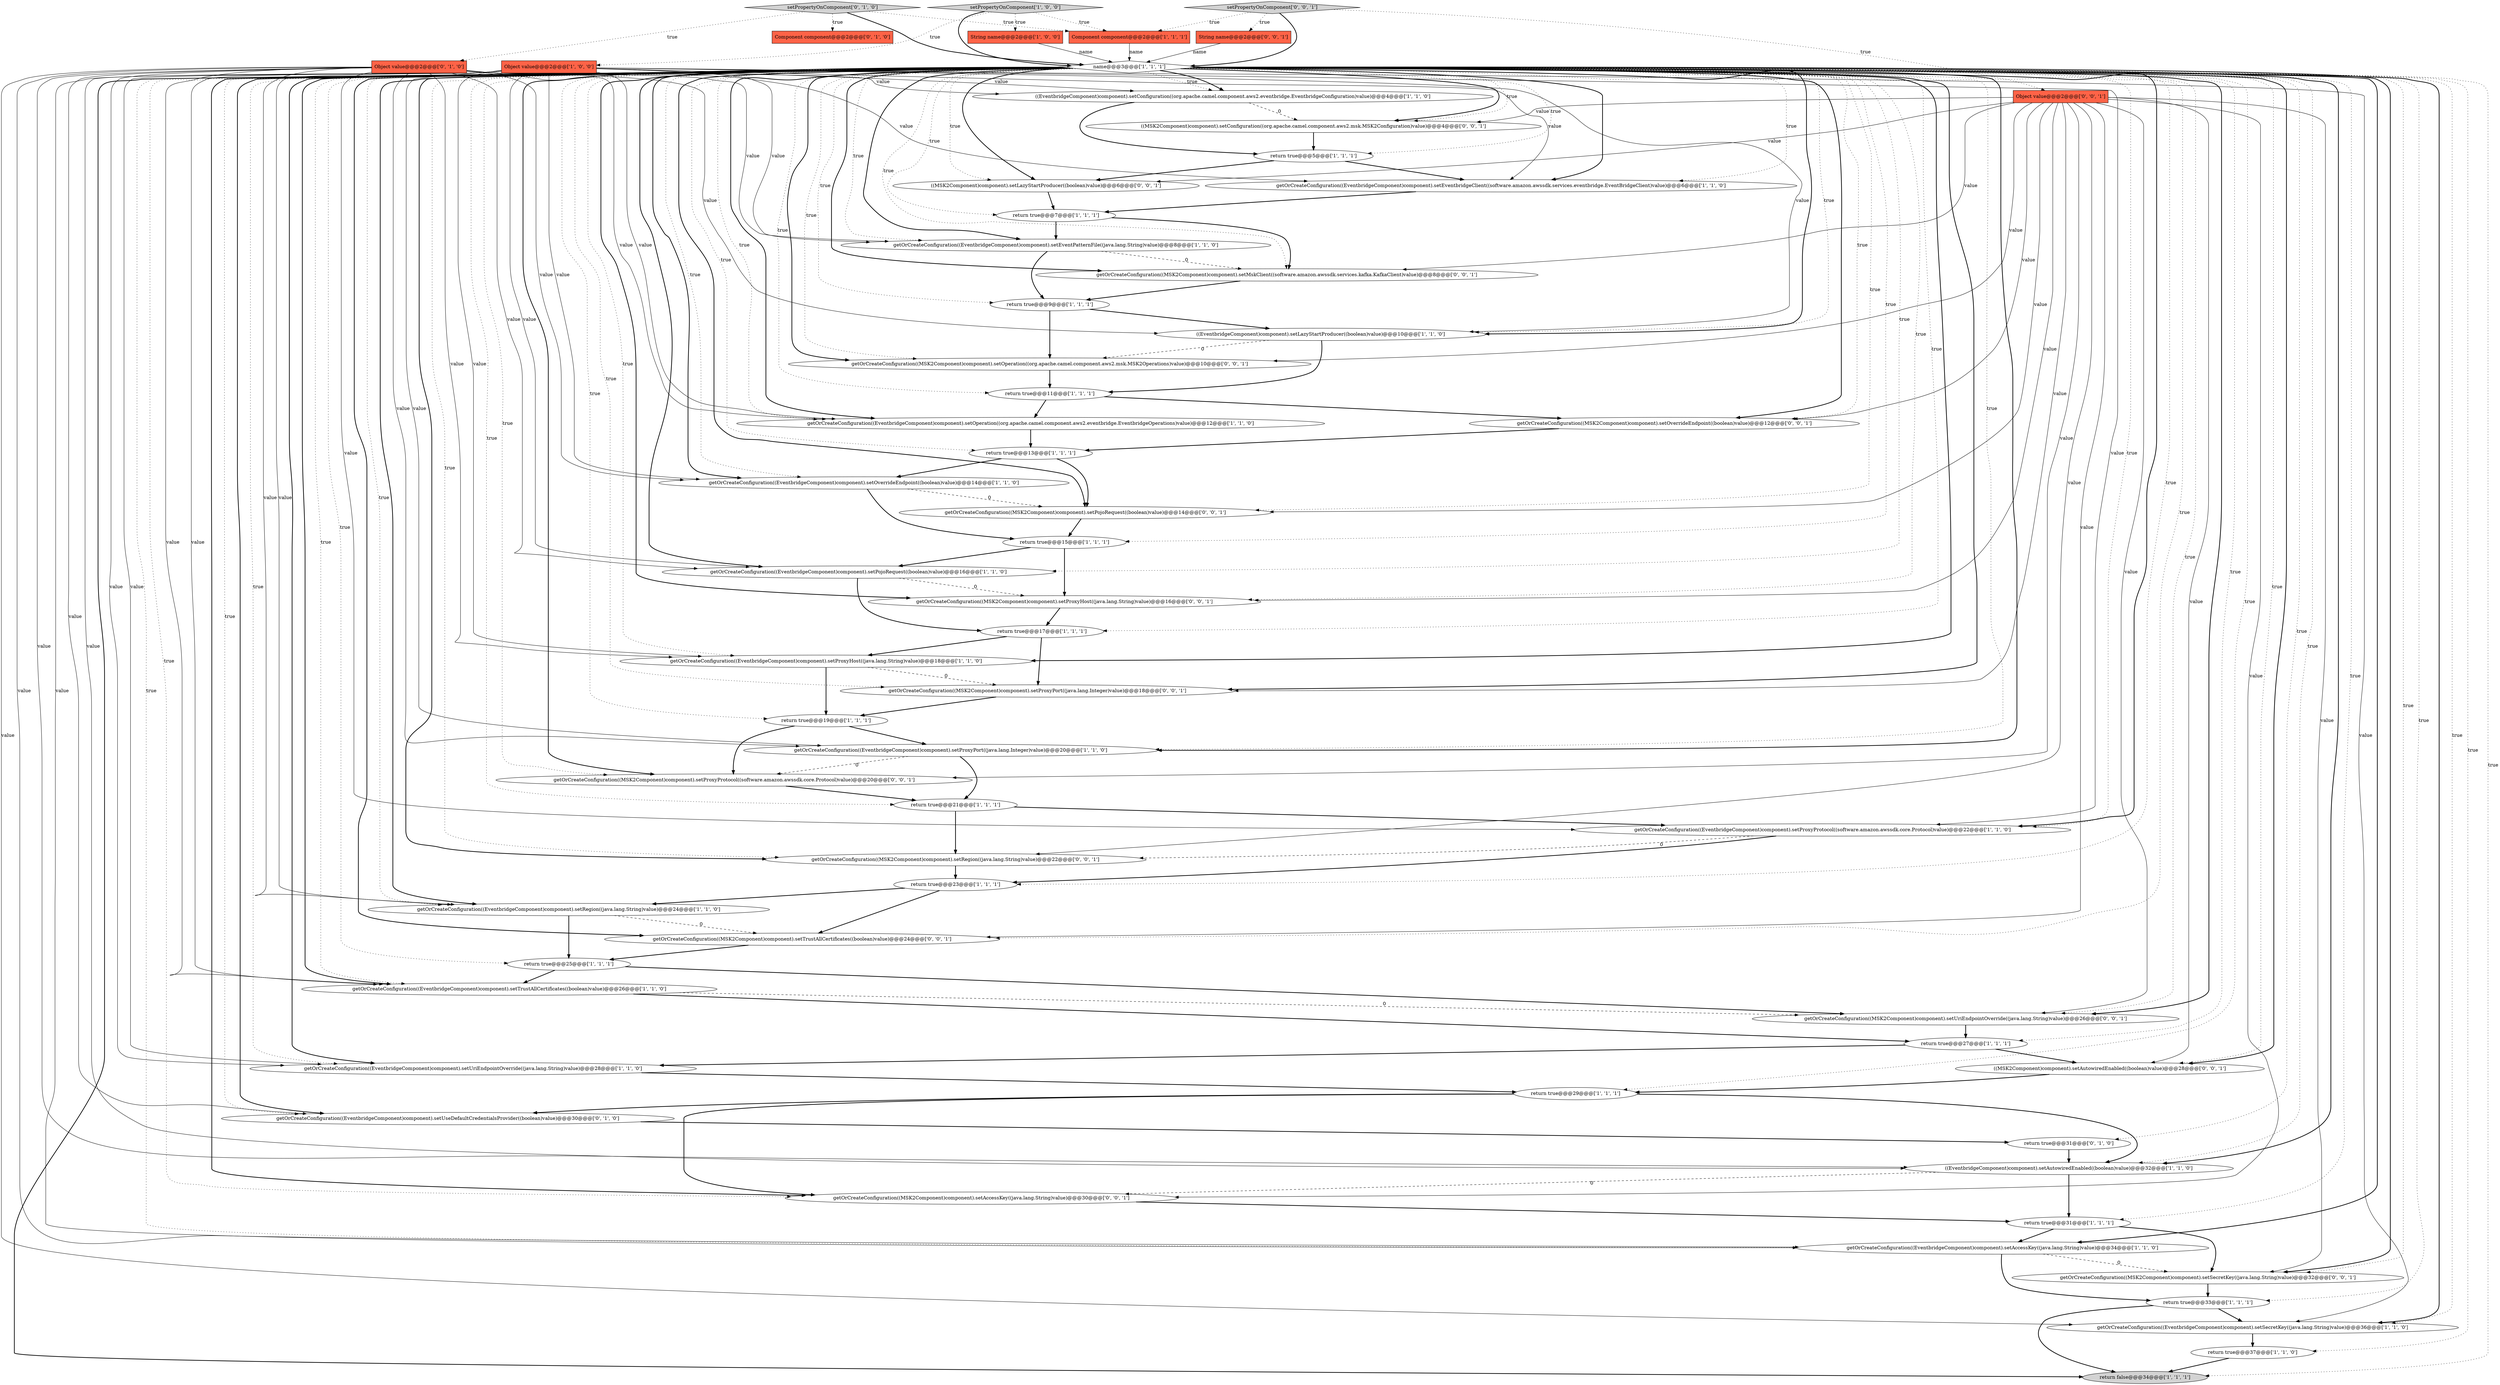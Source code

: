 digraph {
23 [style = filled, label = "return true@@@9@@@['1', '1', '1']", fillcolor = white, shape = ellipse image = "AAA0AAABBB1BBB"];
43 [style = filled, label = "getOrCreateConfiguration((MSK2Component)component).setMskClient((software.amazon.awssdk.services.kafka.KafkaClient)value)@@@8@@@['0', '0', '1']", fillcolor = white, shape = ellipse image = "AAA0AAABBB3BBB"];
28 [style = filled, label = "return true@@@19@@@['1', '1', '1']", fillcolor = white, shape = ellipse image = "AAA0AAABBB1BBB"];
51 [style = filled, label = "((MSK2Component)component).setLazyStartProducer((boolean)value)@@@6@@@['0', '0', '1']", fillcolor = white, shape = ellipse image = "AAA0AAABBB3BBB"];
54 [style = filled, label = "getOrCreateConfiguration((MSK2Component)component).setAccessKey((java.lang.String)value)@@@30@@@['0', '0', '1']", fillcolor = white, shape = ellipse image = "AAA0AAABBB3BBB"];
45 [style = filled, label = "getOrCreateConfiguration((MSK2Component)component).setSecretKey((java.lang.String)value)@@@32@@@['0', '0', '1']", fillcolor = white, shape = ellipse image = "AAA0AAABBB3BBB"];
36 [style = filled, label = "getOrCreateConfiguration((EventbridgeComponent)component).setTrustAllCertificates((boolean)value)@@@26@@@['1', '1', '0']", fillcolor = white, shape = ellipse image = "AAA0AAABBB1BBB"];
46 [style = filled, label = "((MSK2Component)component).setConfiguration((org.apache.camel.component.aws2.msk.MSK2Configuration)value)@@@4@@@['0', '0', '1']", fillcolor = white, shape = ellipse image = "AAA0AAABBB3BBB"];
30 [style = filled, label = "getOrCreateConfiguration((EventbridgeComponent)component).setAccessKey((java.lang.String)value)@@@34@@@['1', '1', '0']", fillcolor = white, shape = ellipse image = "AAA0AAABBB1BBB"];
41 [style = filled, label = "return true@@@31@@@['0', '1', '0']", fillcolor = white, shape = ellipse image = "AAA1AAABBB2BBB"];
32 [style = filled, label = "((EventbridgeComponent)component).setConfiguration((org.apache.camel.component.aws2.eventbridge.EventbridgeConfiguration)value)@@@4@@@['1', '1', '0']", fillcolor = white, shape = ellipse image = "AAA0AAABBB1BBB"];
58 [style = filled, label = "getOrCreateConfiguration((MSK2Component)component).setRegion((java.lang.String)value)@@@22@@@['0', '0', '1']", fillcolor = white, shape = ellipse image = "AAA0AAABBB3BBB"];
15 [style = filled, label = "return true@@@23@@@['1', '1', '1']", fillcolor = white, shape = ellipse image = "AAA0AAABBB1BBB"];
10 [style = filled, label = "return true@@@29@@@['1', '1', '1']", fillcolor = white, shape = ellipse image = "AAA0AAABBB1BBB"];
14 [style = filled, label = "return true@@@5@@@['1', '1', '1']", fillcolor = white, shape = ellipse image = "AAA0AAABBB1BBB"];
31 [style = filled, label = "return true@@@37@@@['1', '1', '0']", fillcolor = white, shape = ellipse image = "AAA0AAABBB1BBB"];
11 [style = filled, label = "return true@@@7@@@['1', '1', '1']", fillcolor = white, shape = ellipse image = "AAA0AAABBB1BBB"];
8 [style = filled, label = "return true@@@25@@@['1', '1', '1']", fillcolor = white, shape = ellipse image = "AAA0AAABBB1BBB"];
27 [style = filled, label = "Component component@@@2@@@['1', '1', '1']", fillcolor = tomato, shape = box image = "AAA0AAABBB1BBB"];
13 [style = filled, label = "return true@@@31@@@['1', '1', '1']", fillcolor = white, shape = ellipse image = "AAA0AAABBB1BBB"];
16 [style = filled, label = "return true@@@21@@@['1', '1', '1']", fillcolor = white, shape = ellipse image = "AAA0AAABBB1BBB"];
24 [style = filled, label = "getOrCreateConfiguration((EventbridgeComponent)component).setRegion((java.lang.String)value)@@@24@@@['1', '1', '0']", fillcolor = white, shape = ellipse image = "AAA0AAABBB1BBB"];
48 [style = filled, label = "getOrCreateConfiguration((MSK2Component)component).setOverrideEndpoint((boolean)value)@@@12@@@['0', '0', '1']", fillcolor = white, shape = ellipse image = "AAA0AAABBB3BBB"];
3 [style = filled, label = "return true@@@33@@@['1', '1', '1']", fillcolor = white, shape = ellipse image = "AAA0AAABBB1BBB"];
21 [style = filled, label = "getOrCreateConfiguration((EventbridgeComponent)component).setEventPatternFile((java.lang.String)value)@@@8@@@['1', '1', '0']", fillcolor = white, shape = ellipse image = "AAA0AAABBB1BBB"];
6 [style = filled, label = "getOrCreateConfiguration((EventbridgeComponent)component).setOverrideEndpoint((boolean)value)@@@14@@@['1', '1', '0']", fillcolor = white, shape = ellipse image = "AAA0AAABBB1BBB"];
5 [style = filled, label = "return true@@@15@@@['1', '1', '1']", fillcolor = white, shape = ellipse image = "AAA0AAABBB1BBB"];
20 [style = filled, label = "return true@@@11@@@['1', '1', '1']", fillcolor = white, shape = ellipse image = "AAA0AAABBB1BBB"];
53 [style = filled, label = "getOrCreateConfiguration((MSK2Component)component).setPojoRequest((boolean)value)@@@14@@@['0', '0', '1']", fillcolor = white, shape = ellipse image = "AAA0AAABBB3BBB"];
59 [style = filled, label = "getOrCreateConfiguration((MSK2Component)component).setTrustAllCertificates((boolean)value)@@@24@@@['0', '0', '1']", fillcolor = white, shape = ellipse image = "AAA0AAABBB3BBB"];
4 [style = filled, label = "getOrCreateConfiguration((EventbridgeComponent)component).setPojoRequest((boolean)value)@@@16@@@['1', '1', '0']", fillcolor = white, shape = ellipse image = "AAA0AAABBB1BBB"];
40 [style = filled, label = "setPropertyOnComponent['0', '1', '0']", fillcolor = lightgray, shape = diamond image = "AAA0AAABBB2BBB"];
26 [style = filled, label = "Object value@@@2@@@['1', '0', '0']", fillcolor = tomato, shape = box image = "AAA0AAABBB1BBB"];
18 [style = filled, label = "((EventbridgeComponent)component).setAutowiredEnabled((boolean)value)@@@32@@@['1', '1', '0']", fillcolor = white, shape = ellipse image = "AAA0AAABBB1BBB"];
50 [style = filled, label = "getOrCreateConfiguration((MSK2Component)component).setProxyHost((java.lang.String)value)@@@16@@@['0', '0', '1']", fillcolor = white, shape = ellipse image = "AAA0AAABBB3BBB"];
34 [style = filled, label = "return true@@@13@@@['1', '1', '1']", fillcolor = white, shape = ellipse image = "AAA0AAABBB1BBB"];
9 [style = filled, label = "getOrCreateConfiguration((EventbridgeComponent)component).setProxyProtocol((software.amazon.awssdk.core.Protocol)value)@@@22@@@['1', '1', '0']", fillcolor = white, shape = ellipse image = "AAA0AAABBB1BBB"];
39 [style = filled, label = "Component component@@@2@@@['0', '1', '0']", fillcolor = tomato, shape = box image = "AAA0AAABBB2BBB"];
33 [style = filled, label = "((EventbridgeComponent)component).setLazyStartProducer((boolean)value)@@@10@@@['1', '1', '0']", fillcolor = white, shape = ellipse image = "AAA0AAABBB1BBB"];
55 [style = filled, label = "((MSK2Component)component).setAutowiredEnabled((boolean)value)@@@28@@@['0', '0', '1']", fillcolor = white, shape = ellipse image = "AAA0AAABBB3BBB"];
44 [style = filled, label = "getOrCreateConfiguration((MSK2Component)component).setUriEndpointOverride((java.lang.String)value)@@@26@@@['0', '0', '1']", fillcolor = white, shape = ellipse image = "AAA0AAABBB3BBB"];
52 [style = filled, label = "getOrCreateConfiguration((MSK2Component)component).setProxyProtocol((software.amazon.awssdk.core.Protocol)value)@@@20@@@['0', '0', '1']", fillcolor = white, shape = ellipse image = "AAA0AAABBB3BBB"];
60 [style = filled, label = "setPropertyOnComponent['0', '0', '1']", fillcolor = lightgray, shape = diamond image = "AAA0AAABBB3BBB"];
17 [style = filled, label = "getOrCreateConfiguration((EventbridgeComponent)component).setUriEndpointOverride((java.lang.String)value)@@@28@@@['1', '1', '0']", fillcolor = white, shape = ellipse image = "AAA0AAABBB1BBB"];
29 [style = filled, label = "return false@@@34@@@['1', '1', '1']", fillcolor = lightgray, shape = ellipse image = "AAA0AAABBB1BBB"];
35 [style = filled, label = "getOrCreateConfiguration((EventbridgeComponent)component).setEventbridgeClient((software.amazon.awssdk.services.eventbridge.EventBridgeClient)value)@@@6@@@['1', '1', '0']", fillcolor = white, shape = ellipse image = "AAA0AAABBB1BBB"];
19 [style = filled, label = "name@@@3@@@['1', '1', '1']", fillcolor = white, shape = diamond image = "AAA0AAABBB1BBB"];
49 [style = filled, label = "String name@@@2@@@['0', '0', '1']", fillcolor = tomato, shape = box image = "AAA0AAABBB3BBB"];
37 [style = filled, label = "getOrCreateConfiguration((EventbridgeComponent)component).setOperation((org.apache.camel.component.aws2.eventbridge.EventbridgeOperations)value)@@@12@@@['1', '1', '0']", fillcolor = white, shape = ellipse image = "AAA0AAABBB1BBB"];
1 [style = filled, label = "return true@@@27@@@['1', '1', '1']", fillcolor = white, shape = ellipse image = "AAA0AAABBB1BBB"];
25 [style = filled, label = "getOrCreateConfiguration((EventbridgeComponent)component).setSecretKey((java.lang.String)value)@@@36@@@['1', '1', '0']", fillcolor = white, shape = ellipse image = "AAA0AAABBB1BBB"];
47 [style = filled, label = "getOrCreateConfiguration((MSK2Component)component).setOperation((org.apache.camel.component.aws2.msk.MSK2Operations)value)@@@10@@@['0', '0', '1']", fillcolor = white, shape = ellipse image = "AAA0AAABBB3BBB"];
42 [style = filled, label = "getOrCreateConfiguration((EventbridgeComponent)component).setUseDefaultCredentialsProvider((boolean)value)@@@30@@@['0', '1', '0']", fillcolor = white, shape = ellipse image = "AAA1AAABBB2BBB"];
12 [style = filled, label = "setPropertyOnComponent['1', '0', '0']", fillcolor = lightgray, shape = diamond image = "AAA0AAABBB1BBB"];
57 [style = filled, label = "Object value@@@2@@@['0', '0', '1']", fillcolor = tomato, shape = box image = "AAA0AAABBB3BBB"];
22 [style = filled, label = "getOrCreateConfiguration((EventbridgeComponent)component).setProxyHost((java.lang.String)value)@@@18@@@['1', '1', '0']", fillcolor = white, shape = ellipse image = "AAA0AAABBB1BBB"];
0 [style = filled, label = "return true@@@17@@@['1', '1', '1']", fillcolor = white, shape = ellipse image = "AAA0AAABBB1BBB"];
7 [style = filled, label = "String name@@@2@@@['1', '0', '0']", fillcolor = tomato, shape = box image = "AAA0AAABBB1BBB"];
2 [style = filled, label = "getOrCreateConfiguration((EventbridgeComponent)component).setProxyPort((java.lang.Integer)value)@@@20@@@['1', '1', '0']", fillcolor = white, shape = ellipse image = "AAA0AAABBB1BBB"];
38 [style = filled, label = "Object value@@@2@@@['0', '1', '0']", fillcolor = tomato, shape = box image = "AAA0AAABBB2BBB"];
56 [style = filled, label = "getOrCreateConfiguration((MSK2Component)component).setProxyPort((java.lang.Integer)value)@@@18@@@['0', '0', '1']", fillcolor = white, shape = ellipse image = "AAA0AAABBB3BBB"];
19->21 [style = dotted, label="true"];
50->0 [style = bold, label=""];
19->0 [style = dotted, label="true"];
20->37 [style = bold, label=""];
13->45 [style = bold, label=""];
19->6 [style = bold, label=""];
7->19 [style = solid, label="name"];
19->51 [style = dotted, label="true"];
19->59 [style = dotted, label="true"];
19->48 [style = dotted, label="true"];
60->57 [style = dotted, label="true"];
26->17 [style = solid, label="value"];
53->5 [style = bold, label=""];
18->13 [style = bold, label=""];
12->26 [style = dotted, label="true"];
19->22 [style = bold, label=""];
24->59 [style = dashed, label="0"];
1->55 [style = bold, label=""];
19->58 [style = bold, label=""];
19->33 [style = bold, label=""];
57->44 [style = solid, label="value"];
19->32 [style = dotted, label="true"];
38->4 [style = solid, label="value"];
40->27 [style = dotted, label="true"];
10->18 [style = bold, label=""];
19->43 [style = bold, label=""];
19->23 [style = dotted, label="true"];
5->50 [style = bold, label=""];
19->42 [style = dotted, label="true"];
38->6 [style = solid, label="value"];
19->29 [style = bold, label=""];
19->35 [style = dotted, label="true"];
19->11 [style = dotted, label="true"];
26->21 [style = solid, label="value"];
57->59 [style = solid, label="value"];
19->37 [style = dotted, label="true"];
19->22 [style = dotted, label="true"];
22->28 [style = bold, label=""];
1->17 [style = bold, label=""];
3->25 [style = bold, label=""];
6->5 [style = bold, label=""];
26->22 [style = solid, label="value"];
48->34 [style = bold, label=""];
60->27 [style = dotted, label="true"];
4->50 [style = dashed, label="0"];
23->47 [style = bold, label=""];
47->20 [style = bold, label=""];
31->29 [style = bold, label=""];
21->43 [style = dashed, label="0"];
19->46 [style = bold, label=""];
18->54 [style = dashed, label="0"];
19->56 [style = dotted, label="true"];
19->3 [style = dotted, label="true"];
19->18 [style = dotted, label="true"];
57->47 [style = solid, label="value"];
12->7 [style = dotted, label="true"];
19->43 [style = dotted, label="true"];
12->27 [style = dotted, label="true"];
19->52 [style = dotted, label="true"];
38->25 [style = solid, label="value"];
38->35 [style = solid, label="value"];
38->21 [style = solid, label="value"];
57->45 [style = solid, label="value"];
38->30 [style = solid, label="value"];
14->35 [style = bold, label=""];
11->43 [style = bold, label=""];
0->22 [style = bold, label=""];
57->53 [style = solid, label="value"];
19->24 [style = dotted, label="true"];
38->42 [style = solid, label="value"];
23->33 [style = bold, label=""];
26->18 [style = solid, label="value"];
19->5 [style = dotted, label="true"];
19->32 [style = bold, label=""];
10->42 [style = bold, label=""];
19->10 [style = dotted, label="true"];
33->20 [style = bold, label=""];
51->11 [style = bold, label=""];
34->53 [style = bold, label=""];
19->20 [style = dotted, label="true"];
54->13 [style = bold, label=""];
52->16 [style = bold, label=""];
30->45 [style = dashed, label="0"];
22->56 [style = dashed, label="0"];
37->34 [style = bold, label=""];
19->50 [style = bold, label=""];
26->4 [style = solid, label="value"];
6->53 [style = dashed, label="0"];
38->17 [style = solid, label="value"];
26->2 [style = solid, label="value"];
38->18 [style = solid, label="value"];
49->19 [style = solid, label="name"];
12->19 [style = bold, label=""];
19->56 [style = bold, label=""];
19->54 [style = dotted, label="true"];
19->55 [style = dotted, label="true"];
55->10 [style = bold, label=""];
40->38 [style = dotted, label="true"];
2->16 [style = bold, label=""];
0->56 [style = bold, label=""];
19->17 [style = dotted, label="true"];
19->2 [style = bold, label=""];
35->11 [style = bold, label=""];
57->55 [style = solid, label="value"];
19->50 [style = dotted, label="true"];
19->55 [style = bold, label=""];
19->48 [style = bold, label=""];
15->59 [style = bold, label=""];
38->36 [style = solid, label="value"];
32->46 [style = dashed, label="0"];
9->58 [style = dashed, label="0"];
19->18 [style = bold, label=""];
19->42 [style = bold, label=""];
26->9 [style = solid, label="value"];
19->35 [style = bold, label=""];
43->23 [style = bold, label=""];
3->29 [style = bold, label=""];
19->51 [style = bold, label=""];
38->33 [style = solid, label="value"];
8->36 [style = bold, label=""];
19->37 [style = bold, label=""];
26->37 [style = solid, label="value"];
19->44 [style = dotted, label="true"];
34->6 [style = bold, label=""];
19->45 [style = bold, label=""];
28->52 [style = bold, label=""];
10->54 [style = bold, label=""];
32->14 [style = bold, label=""];
26->36 [style = solid, label="value"];
9->15 [style = bold, label=""];
19->44 [style = bold, label=""];
19->9 [style = dotted, label="true"];
19->24 [style = bold, label=""];
15->24 [style = bold, label=""];
19->33 [style = dotted, label="true"];
5->4 [style = bold, label=""];
19->53 [style = bold, label=""];
19->59 [style = bold, label=""];
57->58 [style = solid, label="value"];
19->47 [style = bold, label=""];
19->25 [style = bold, label=""];
19->16 [style = dotted, label="true"];
42->41 [style = bold, label=""];
19->2 [style = dotted, label="true"];
46->14 [style = bold, label=""];
2->52 [style = dashed, label="0"];
57->51 [style = solid, label="value"];
19->17 [style = bold, label=""];
19->52 [style = bold, label=""];
19->15 [style = dotted, label="true"];
19->29 [style = dotted, label="true"];
19->47 [style = dotted, label="true"];
8->44 [style = bold, label=""];
36->44 [style = dashed, label="0"];
19->4 [style = bold, label=""];
19->1 [style = dotted, label="true"];
19->25 [style = dotted, label="true"];
38->9 [style = solid, label="value"];
57->46 [style = solid, label="value"];
25->31 [style = bold, label=""];
19->41 [style = dotted, label="true"];
19->54 [style = bold, label=""];
44->1 [style = bold, label=""];
59->8 [style = bold, label=""];
57->48 [style = solid, label="value"];
19->6 [style = dotted, label="true"];
19->45 [style = dotted, label="true"];
4->0 [style = bold, label=""];
24->8 [style = bold, label=""];
38->32 [style = solid, label="value"];
28->2 [style = bold, label=""];
33->47 [style = dashed, label="0"];
41->18 [style = bold, label=""];
14->51 [style = bold, label=""];
27->19 [style = solid, label="name"];
57->54 [style = solid, label="value"];
26->25 [style = solid, label="value"];
19->13 [style = dotted, label="true"];
19->9 [style = bold, label=""];
26->24 [style = solid, label="value"];
11->21 [style = bold, label=""];
13->30 [style = bold, label=""];
38->24 [style = solid, label="value"];
19->30 [style = bold, label=""];
57->56 [style = solid, label="value"];
19->36 [style = dotted, label="true"];
20->48 [style = bold, label=""];
58->15 [style = bold, label=""];
26->32 [style = solid, label="value"];
60->49 [style = dotted, label="true"];
19->14 [style = dotted, label="true"];
26->35 [style = solid, label="value"];
57->50 [style = solid, label="value"];
19->8 [style = dotted, label="true"];
19->31 [style = dotted, label="true"];
19->4 [style = dotted, label="true"];
45->3 [style = bold, label=""];
19->36 [style = bold, label=""];
19->21 [style = bold, label=""];
57->43 [style = solid, label="value"];
38->22 [style = solid, label="value"];
26->6 [style = solid, label="value"];
26->30 [style = solid, label="value"];
57->52 [style = solid, label="value"];
19->58 [style = dotted, label="true"];
30->3 [style = bold, label=""];
56->28 [style = bold, label=""];
36->1 [style = bold, label=""];
38->37 [style = solid, label="value"];
40->19 [style = bold, label=""];
19->53 [style = dotted, label="true"];
60->19 [style = bold, label=""];
40->39 [style = dotted, label="true"];
19->30 [style = dotted, label="true"];
19->46 [style = dotted, label="true"];
21->23 [style = bold, label=""];
16->58 [style = bold, label=""];
26->33 [style = solid, label="value"];
17->10 [style = bold, label=""];
19->28 [style = dotted, label="true"];
19->34 [style = dotted, label="true"];
16->9 [style = bold, label=""];
38->2 [style = solid, label="value"];
}
